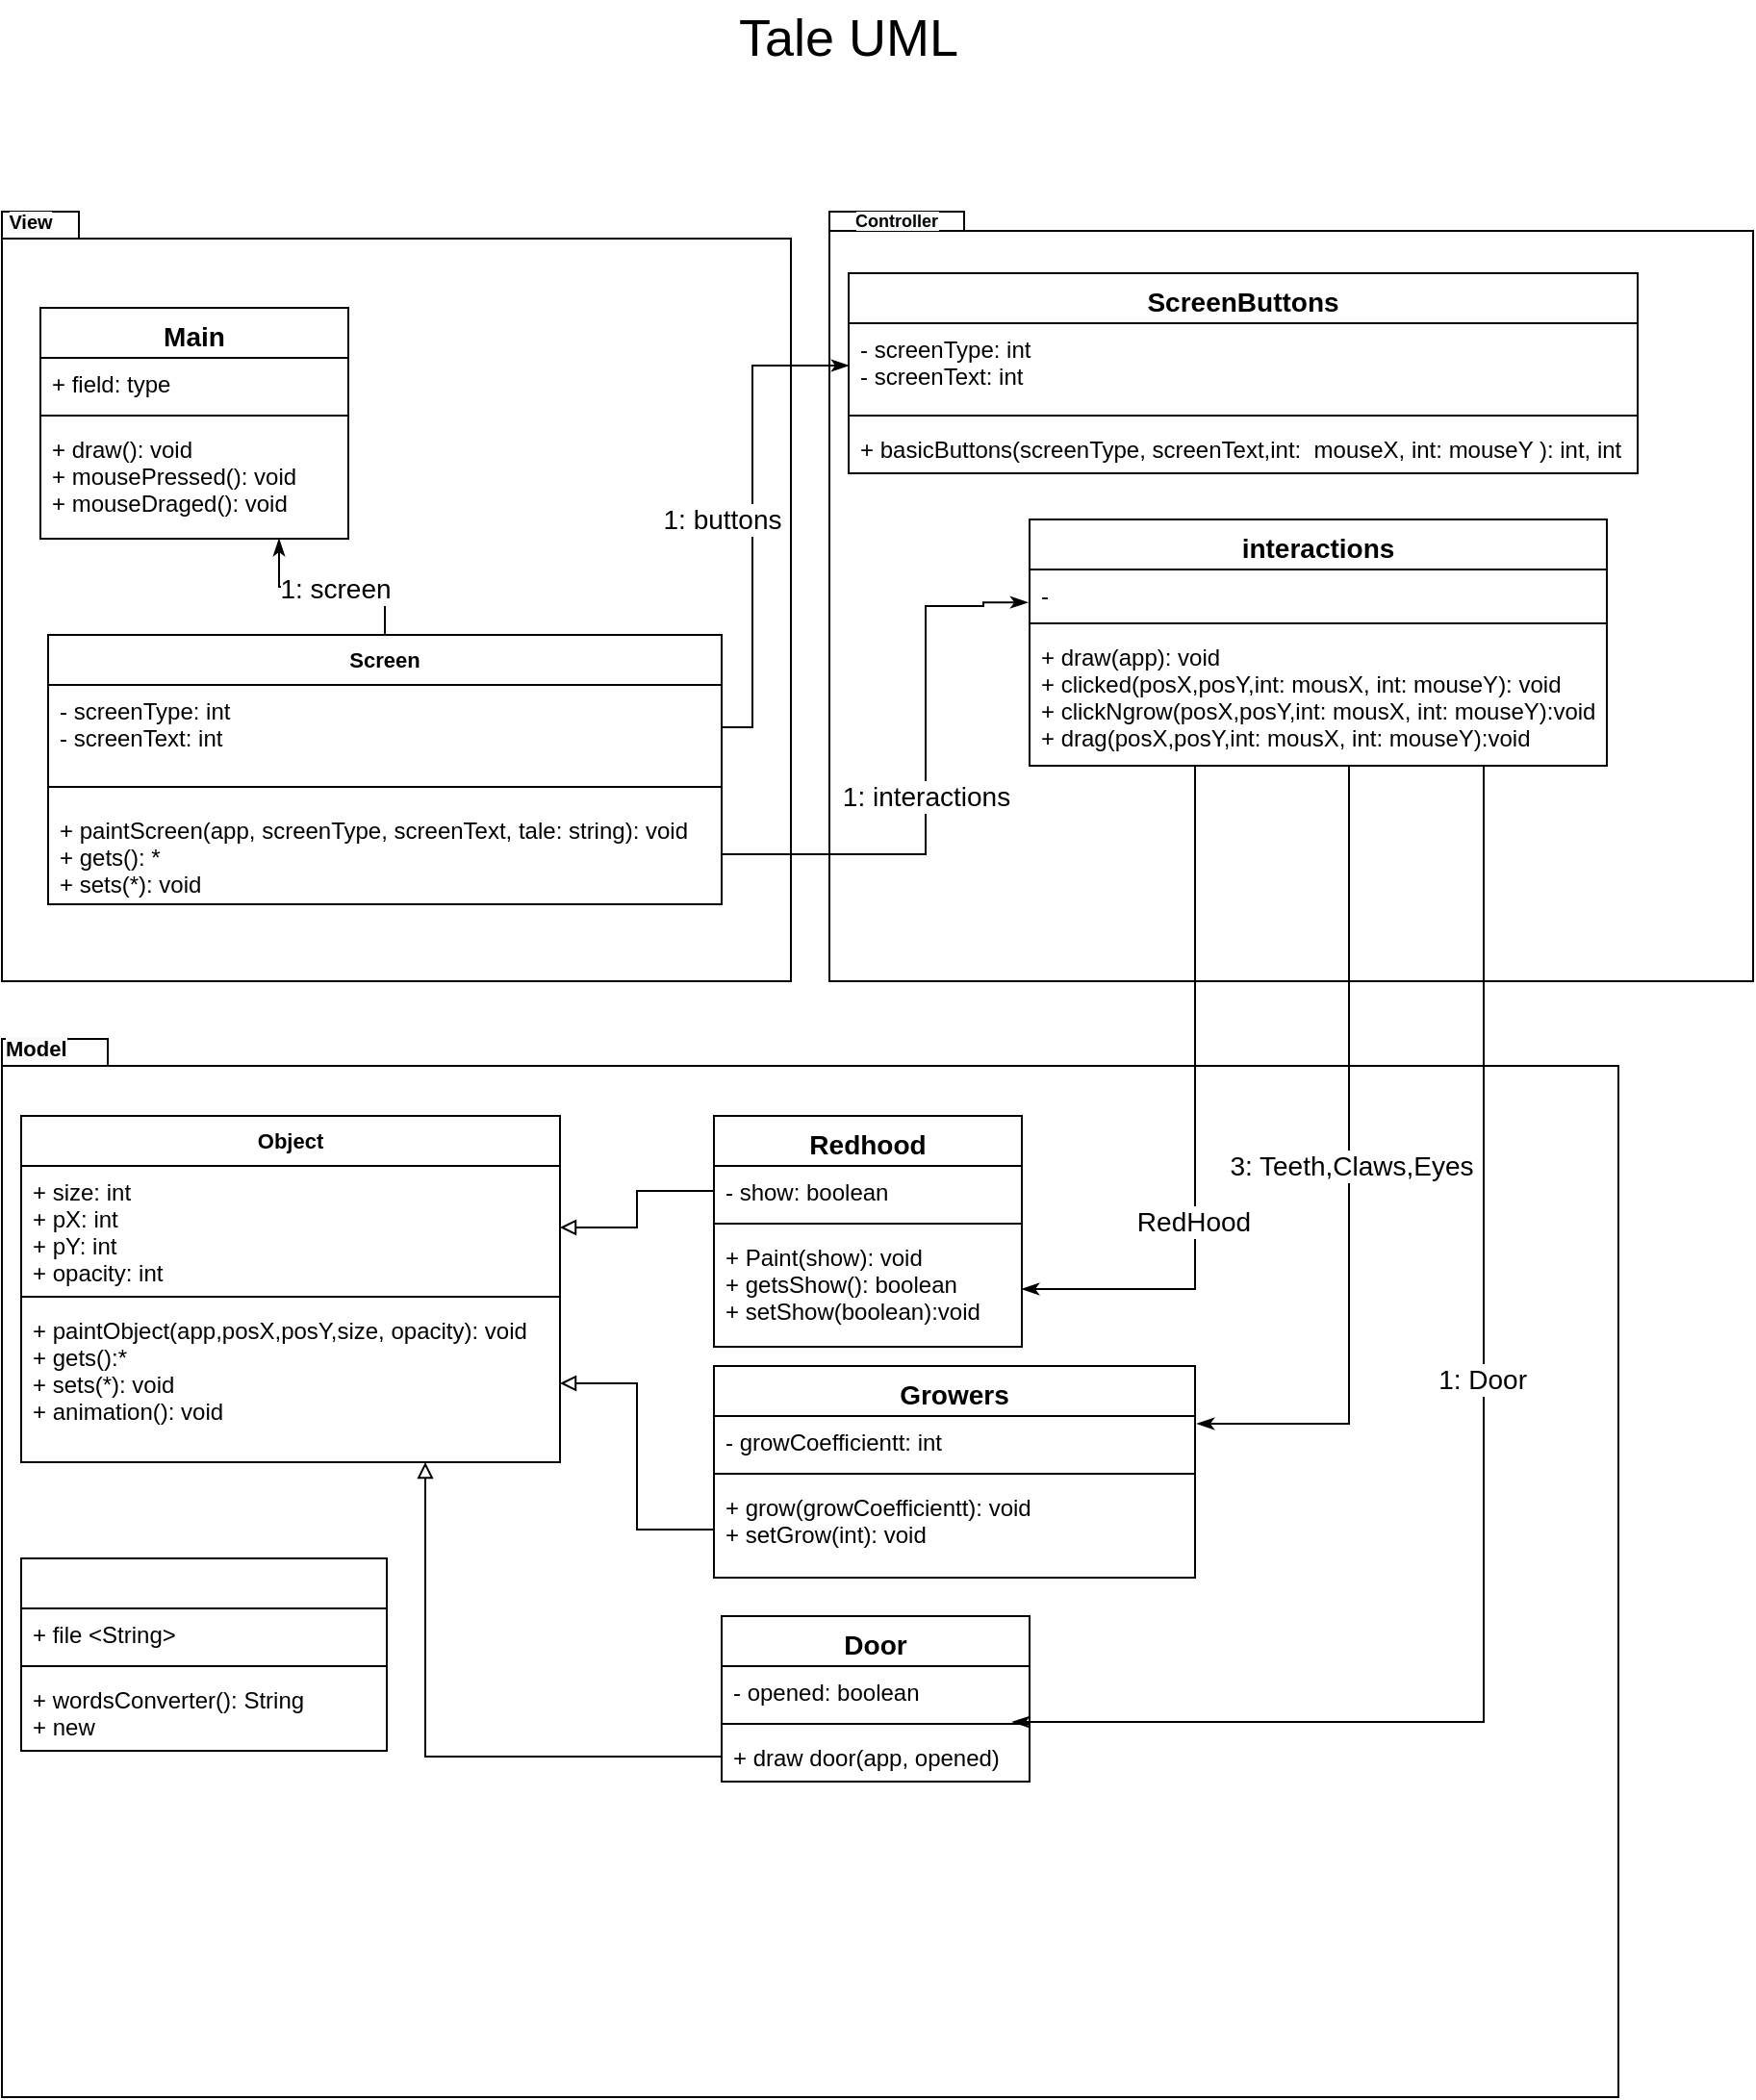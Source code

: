 <mxfile version="14.5.3" type="github">
  <diagram id="C5RBs43oDa-KdzZeNtuy" name="Page-1">
    <mxGraphModel dx="978" dy="1265" grid="1" gridSize="10" guides="1" tooltips="1" connect="1" arrows="1" fold="1" page="1" pageScale="1" pageWidth="827" pageHeight="1169" math="0" shadow="0">
      <root>
        <mxCell id="WIyWlLk6GJQsqaUBKTNV-0" />
        <mxCell id="WIyWlLk6GJQsqaUBKTNV-1" parent="WIyWlLk6GJQsqaUBKTNV-0" />
        <mxCell id="cpOc_2fqmFp_ZZnLeiUv-3" value="" style="shape=folder;fontStyle=1;spacingTop=10;tabWidth=40;tabHeight=14;tabPosition=left;html=1;" vertex="1" parent="WIyWlLk6GJQsqaUBKTNV-1">
          <mxGeometry x="40" y="170" width="410" height="400" as="geometry" />
        </mxCell>
        <mxCell id="cpOc_2fqmFp_ZZnLeiUv-4" value="&amp;nbsp;" style="shape=folder;fontStyle=1;spacingTop=10;tabWidth=40;tabHeight=14;tabPosition=left;html=1;" vertex="1" parent="WIyWlLk6GJQsqaUBKTNV-1">
          <mxGeometry x="40" y="600" width="840" height="550" as="geometry" />
        </mxCell>
        <mxCell id="cpOc_2fqmFp_ZZnLeiUv-5" value="&amp;nbsp;" style="shape=folder;fontStyle=1;spacingTop=10;tabWidth=70;tabHeight=10;tabPosition=left;html=1;" vertex="1" parent="WIyWlLk6GJQsqaUBKTNV-1">
          <mxGeometry x="470" y="170" width="480" height="400" as="geometry" />
        </mxCell>
        <mxCell id="cpOc_2fqmFp_ZZnLeiUv-11" value="&lt;span style=&quot;color: rgb(0 , 0 , 0) ; font-family: &amp;#34;helvetica&amp;#34; ; font-size: 10px ; font-style: normal ; font-weight: 700 ; letter-spacing: normal ; text-indent: 0px ; text-transform: none ; word-spacing: 0px ; background-color: rgb(248 , 249 , 250) ; display: inline ; float: none&quot;&gt;View&lt;/span&gt;" style="text;whiteSpace=wrap;html=1;align=center;verticalAlign=middle;fontSize=10;" vertex="1" parent="WIyWlLk6GJQsqaUBKTNV-1">
          <mxGeometry x="40" y="170" width="30" height="10" as="geometry" />
        </mxCell>
        <mxCell id="cpOc_2fqmFp_ZZnLeiUv-15" value="&lt;span style=&quot;color: rgb(0, 0, 0); font-family: helvetica; font-size: 9px; font-style: normal; font-weight: 700; letter-spacing: normal; text-indent: 0px; text-transform: none; word-spacing: 0px; background-color: rgb(248, 249, 250); display: inline; float: none;&quot;&gt;Controller&lt;/span&gt;" style="text;whiteSpace=wrap;html=1;align=center;verticalAlign=middle;fontSize=9;" vertex="1" parent="WIyWlLk6GJQsqaUBKTNV-1">
          <mxGeometry x="490" y="170" width="30" height="10" as="geometry" />
        </mxCell>
        <mxCell id="cpOc_2fqmFp_ZZnLeiUv-16" value="&lt;meta charset=&quot;utf-8&quot; style=&quot;font-size: 11px;&quot;&gt;&lt;span style=&quot;color: rgb(0, 0, 0); font-family: helvetica; font-size: 11px; font-style: normal; font-weight: 700; letter-spacing: normal; text-align: center; text-indent: 0px; text-transform: none; word-spacing: 0px; background-color: rgb(248, 249, 250); display: inline; float: none;&quot;&gt;Model&lt;/span&gt;" style="text;whiteSpace=wrap;html=1;fontSize=11;verticalAlign=middle;" vertex="1" parent="WIyWlLk6GJQsqaUBKTNV-1">
          <mxGeometry x="40" y="590" width="60" height="30" as="geometry" />
        </mxCell>
        <mxCell id="cpOc_2fqmFp_ZZnLeiUv-17" value="Object" style="swimlane;fontStyle=1;align=center;verticalAlign=top;childLayout=stackLayout;horizontal=1;startSize=26;horizontalStack=0;resizeParent=1;resizeParentMax=0;resizeLast=0;collapsible=1;marginBottom=0;fontSize=11;" vertex="1" parent="WIyWlLk6GJQsqaUBKTNV-1">
          <mxGeometry x="50" y="640" width="280" height="180" as="geometry" />
        </mxCell>
        <mxCell id="cpOc_2fqmFp_ZZnLeiUv-18" value="+ size: int&#xa;+ pX: int&#xa;+ pY: int&#xa;+ opacity: int" style="text;strokeColor=none;fillColor=none;align=left;verticalAlign=top;spacingLeft=4;spacingRight=4;overflow=hidden;rotatable=0;points=[[0,0.5],[1,0.5]];portConstraint=eastwest;" vertex="1" parent="cpOc_2fqmFp_ZZnLeiUv-17">
          <mxGeometry y="26" width="280" height="64" as="geometry" />
        </mxCell>
        <mxCell id="cpOc_2fqmFp_ZZnLeiUv-19" value="" style="line;strokeWidth=1;fillColor=none;align=left;verticalAlign=middle;spacingTop=-1;spacingLeft=3;spacingRight=3;rotatable=0;labelPosition=right;points=[];portConstraint=eastwest;" vertex="1" parent="cpOc_2fqmFp_ZZnLeiUv-17">
          <mxGeometry y="90" width="280" height="8" as="geometry" />
        </mxCell>
        <mxCell id="cpOc_2fqmFp_ZZnLeiUv-20" value="+ paintObject(app,posX,posY,size, opacity): void&#xa;+ gets():*&#xa;+ sets(*): void&#xa;+ animation(): void" style="text;strokeColor=none;fillColor=none;align=left;verticalAlign=top;spacingLeft=4;spacingRight=4;overflow=hidden;rotatable=0;points=[[0,0.5],[1,0.5]];portConstraint=eastwest;" vertex="1" parent="cpOc_2fqmFp_ZZnLeiUv-17">
          <mxGeometry y="98" width="280" height="82" as="geometry" />
        </mxCell>
        <mxCell id="cpOc_2fqmFp_ZZnLeiUv-79" style="edgeStyle=orthogonalEdgeStyle;rounded=0;orthogonalLoop=1;jettySize=auto;html=1;entryX=0.775;entryY=1;entryDx=0;entryDy=0;entryPerimeter=0;endArrow=classicThin;endFill=1;fontSize=14;" edge="1" parent="WIyWlLk6GJQsqaUBKTNV-1" source="cpOc_2fqmFp_ZZnLeiUv-21" target="cpOc_2fqmFp_ZZnLeiUv-60">
          <mxGeometry relative="1" as="geometry" />
        </mxCell>
        <mxCell id="cpOc_2fqmFp_ZZnLeiUv-80" value="1: screen" style="edgeLabel;html=1;align=center;verticalAlign=middle;resizable=0;points=[];fontSize=14;" vertex="1" connectable="0" parent="cpOc_2fqmFp_ZZnLeiUv-79">
          <mxGeometry x="-0.029" y="1" relative="1" as="geometry">
            <mxPoint as="offset" />
          </mxGeometry>
        </mxCell>
        <mxCell id="cpOc_2fqmFp_ZZnLeiUv-21" value="Screen" style="swimlane;fontStyle=1;align=center;verticalAlign=top;childLayout=stackLayout;horizontal=1;startSize=26;horizontalStack=0;resizeParent=1;resizeParentMax=0;resizeLast=0;collapsible=1;marginBottom=0;fontSize=11;" vertex="1" parent="WIyWlLk6GJQsqaUBKTNV-1">
          <mxGeometry x="64" y="390" width="350" height="140" as="geometry" />
        </mxCell>
        <mxCell id="cpOc_2fqmFp_ZZnLeiUv-22" value="- screenType: int&#xa;- screenText: int" style="text;strokeColor=none;fillColor=none;align=left;verticalAlign=top;spacingLeft=4;spacingRight=4;overflow=hidden;rotatable=0;points=[[0,0.5],[1,0.5]];portConstraint=eastwest;" vertex="1" parent="cpOc_2fqmFp_ZZnLeiUv-21">
          <mxGeometry y="26" width="350" height="44" as="geometry" />
        </mxCell>
        <mxCell id="cpOc_2fqmFp_ZZnLeiUv-23" value="" style="line;strokeWidth=1;fillColor=none;align=left;verticalAlign=middle;spacingTop=-1;spacingLeft=3;spacingRight=3;rotatable=0;labelPosition=right;points=[];portConstraint=eastwest;" vertex="1" parent="cpOc_2fqmFp_ZZnLeiUv-21">
          <mxGeometry y="70" width="350" height="18" as="geometry" />
        </mxCell>
        <mxCell id="cpOc_2fqmFp_ZZnLeiUv-24" value="+ paintScreen(app, screenType, screenText, tale: string): void&#xa;+ gets(): *&#xa;+ sets(*): void" style="text;strokeColor=none;fillColor=none;align=left;verticalAlign=top;spacingLeft=4;spacingRight=4;overflow=hidden;rotatable=0;points=[[0,0.5],[1,0.5]];portConstraint=eastwest;" vertex="1" parent="cpOc_2fqmFp_ZZnLeiUv-21">
          <mxGeometry y="88" width="350" height="52" as="geometry" />
        </mxCell>
        <mxCell id="cpOc_2fqmFp_ZZnLeiUv-26" value="Tale UML" style="text;html=1;strokeColor=none;fillColor=none;align=center;verticalAlign=middle;whiteSpace=wrap;rounded=0;fontSize=27;" vertex="1" parent="WIyWlLk6GJQsqaUBKTNV-1">
          <mxGeometry x="300" y="60" width="360" height="40" as="geometry" />
        </mxCell>
        <mxCell id="cpOc_2fqmFp_ZZnLeiUv-27" value="Redhood" style="swimlane;fontStyle=1;align=center;verticalAlign=top;childLayout=stackLayout;horizontal=1;startSize=26;horizontalStack=0;resizeParent=1;resizeParentMax=0;resizeLast=0;collapsible=1;marginBottom=0;fontSize=14;" vertex="1" parent="WIyWlLk6GJQsqaUBKTNV-1">
          <mxGeometry x="410" y="640" width="160" height="120" as="geometry" />
        </mxCell>
        <mxCell id="cpOc_2fqmFp_ZZnLeiUv-28" value="- show: boolean" style="text;strokeColor=none;fillColor=none;align=left;verticalAlign=top;spacingLeft=4;spacingRight=4;overflow=hidden;rotatable=0;points=[[0,0.5],[1,0.5]];portConstraint=eastwest;" vertex="1" parent="cpOc_2fqmFp_ZZnLeiUv-27">
          <mxGeometry y="26" width="160" height="26" as="geometry" />
        </mxCell>
        <mxCell id="cpOc_2fqmFp_ZZnLeiUv-29" value="" style="line;strokeWidth=1;fillColor=none;align=left;verticalAlign=middle;spacingTop=-1;spacingLeft=3;spacingRight=3;rotatable=0;labelPosition=right;points=[];portConstraint=eastwest;" vertex="1" parent="cpOc_2fqmFp_ZZnLeiUv-27">
          <mxGeometry y="52" width="160" height="8" as="geometry" />
        </mxCell>
        <mxCell id="cpOc_2fqmFp_ZZnLeiUv-30" value="+ Paint(show): void&#xa;+ getsShow(): boolean&#xa;+ setShow(boolean):void" style="text;strokeColor=none;fillColor=none;align=left;verticalAlign=top;spacingLeft=4;spacingRight=4;overflow=hidden;rotatable=0;points=[[0,0.5],[1,0.5]];portConstraint=eastwest;" vertex="1" parent="cpOc_2fqmFp_ZZnLeiUv-27">
          <mxGeometry y="60" width="160" height="60" as="geometry" />
        </mxCell>
        <mxCell id="cpOc_2fqmFp_ZZnLeiUv-32" style="edgeStyle=orthogonalEdgeStyle;rounded=0;orthogonalLoop=1;jettySize=auto;html=1;fontSize=14;endArrow=block;endFill=0;" edge="1" parent="WIyWlLk6GJQsqaUBKTNV-1" source="cpOc_2fqmFp_ZZnLeiUv-28" target="cpOc_2fqmFp_ZZnLeiUv-18">
          <mxGeometry relative="1" as="geometry" />
        </mxCell>
        <mxCell id="cpOc_2fqmFp_ZZnLeiUv-33" value="Growers" style="swimlane;fontStyle=1;align=center;verticalAlign=top;childLayout=stackLayout;horizontal=1;startSize=26;horizontalStack=0;resizeParent=1;resizeParentMax=0;resizeLast=0;collapsible=1;marginBottom=0;fontSize=14;" vertex="1" parent="WIyWlLk6GJQsqaUBKTNV-1">
          <mxGeometry x="410" y="770" width="250" height="110" as="geometry" />
        </mxCell>
        <mxCell id="cpOc_2fqmFp_ZZnLeiUv-34" value="- growCoefficientt: int" style="text;strokeColor=none;fillColor=none;align=left;verticalAlign=top;spacingLeft=4;spacingRight=4;overflow=hidden;rotatable=0;points=[[0,0.5],[1,0.5]];portConstraint=eastwest;" vertex="1" parent="cpOc_2fqmFp_ZZnLeiUv-33">
          <mxGeometry y="26" width="250" height="26" as="geometry" />
        </mxCell>
        <mxCell id="cpOc_2fqmFp_ZZnLeiUv-35" value="" style="line;strokeWidth=1;fillColor=none;align=left;verticalAlign=middle;spacingTop=-1;spacingLeft=3;spacingRight=3;rotatable=0;labelPosition=right;points=[];portConstraint=eastwest;" vertex="1" parent="cpOc_2fqmFp_ZZnLeiUv-33">
          <mxGeometry y="52" width="250" height="8" as="geometry" />
        </mxCell>
        <mxCell id="cpOc_2fqmFp_ZZnLeiUv-36" value="+ grow(growCoefficientt): void&#xa;+ setGrow(int): void" style="text;strokeColor=none;fillColor=none;align=left;verticalAlign=top;spacingLeft=4;spacingRight=4;overflow=hidden;rotatable=0;points=[[0,0.5],[1,0.5]];portConstraint=eastwest;" vertex="1" parent="cpOc_2fqmFp_ZZnLeiUv-33">
          <mxGeometry y="60" width="250" height="50" as="geometry" />
        </mxCell>
        <mxCell id="cpOc_2fqmFp_ZZnLeiUv-37" style="edgeStyle=orthogonalEdgeStyle;rounded=0;orthogonalLoop=1;jettySize=auto;html=1;endArrow=block;endFill=0;fontSize=14;" edge="1" parent="WIyWlLk6GJQsqaUBKTNV-1" source="cpOc_2fqmFp_ZZnLeiUv-36" target="cpOc_2fqmFp_ZZnLeiUv-20">
          <mxGeometry relative="1" as="geometry" />
        </mxCell>
        <mxCell id="cpOc_2fqmFp_ZZnLeiUv-51" value="Door" style="swimlane;fontStyle=1;align=center;verticalAlign=top;childLayout=stackLayout;horizontal=1;startSize=26;horizontalStack=0;resizeParent=1;resizeParentMax=0;resizeLast=0;collapsible=1;marginBottom=0;fontSize=14;" vertex="1" parent="WIyWlLk6GJQsqaUBKTNV-1">
          <mxGeometry x="414" y="900" width="160" height="86" as="geometry" />
        </mxCell>
        <mxCell id="cpOc_2fqmFp_ZZnLeiUv-52" value="- opened: boolean" style="text;strokeColor=none;fillColor=none;align=left;verticalAlign=top;spacingLeft=4;spacingRight=4;overflow=hidden;rotatable=0;points=[[0,0.5],[1,0.5]];portConstraint=eastwest;" vertex="1" parent="cpOc_2fqmFp_ZZnLeiUv-51">
          <mxGeometry y="26" width="160" height="26" as="geometry" />
        </mxCell>
        <mxCell id="cpOc_2fqmFp_ZZnLeiUv-53" value="" style="line;strokeWidth=1;fillColor=none;align=left;verticalAlign=middle;spacingTop=-1;spacingLeft=3;spacingRight=3;rotatable=0;labelPosition=right;points=[];portConstraint=eastwest;" vertex="1" parent="cpOc_2fqmFp_ZZnLeiUv-51">
          <mxGeometry y="52" width="160" height="8" as="geometry" />
        </mxCell>
        <mxCell id="cpOc_2fqmFp_ZZnLeiUv-54" value="+ draw door(app, opened)" style="text;strokeColor=none;fillColor=none;align=left;verticalAlign=top;spacingLeft=4;spacingRight=4;overflow=hidden;rotatable=0;points=[[0,0.5],[1,0.5]];portConstraint=eastwest;" vertex="1" parent="cpOc_2fqmFp_ZZnLeiUv-51">
          <mxGeometry y="60" width="160" height="26" as="geometry" />
        </mxCell>
        <mxCell id="cpOc_2fqmFp_ZZnLeiUv-56" style="edgeStyle=orthogonalEdgeStyle;rounded=0;orthogonalLoop=1;jettySize=auto;html=1;endArrow=block;endFill=0;fontSize=14;entryX=0.75;entryY=1;entryDx=0;entryDy=0;" edge="1" parent="WIyWlLk6GJQsqaUBKTNV-1" source="cpOc_2fqmFp_ZZnLeiUv-54" target="cpOc_2fqmFp_ZZnLeiUv-17">
          <mxGeometry relative="1" as="geometry">
            <mxPoint x="231" y="822" as="targetPoint" />
          </mxGeometry>
        </mxCell>
        <mxCell id="cpOc_2fqmFp_ZZnLeiUv-57" value="Main" style="swimlane;fontStyle=1;align=center;verticalAlign=top;childLayout=stackLayout;horizontal=1;startSize=26;horizontalStack=0;resizeParent=1;resizeParentMax=0;resizeLast=0;collapsible=1;marginBottom=0;fontSize=14;" vertex="1" parent="WIyWlLk6GJQsqaUBKTNV-1">
          <mxGeometry x="60" y="220" width="160" height="120" as="geometry" />
        </mxCell>
        <mxCell id="cpOc_2fqmFp_ZZnLeiUv-58" value="+ field: type" style="text;strokeColor=none;fillColor=none;align=left;verticalAlign=top;spacingLeft=4;spacingRight=4;overflow=hidden;rotatable=0;points=[[0,0.5],[1,0.5]];portConstraint=eastwest;" vertex="1" parent="cpOc_2fqmFp_ZZnLeiUv-57">
          <mxGeometry y="26" width="160" height="26" as="geometry" />
        </mxCell>
        <mxCell id="cpOc_2fqmFp_ZZnLeiUv-59" value="" style="line;strokeWidth=1;fillColor=none;align=left;verticalAlign=middle;spacingTop=-1;spacingLeft=3;spacingRight=3;rotatable=0;labelPosition=right;points=[];portConstraint=eastwest;" vertex="1" parent="cpOc_2fqmFp_ZZnLeiUv-57">
          <mxGeometry y="52" width="160" height="8" as="geometry" />
        </mxCell>
        <mxCell id="cpOc_2fqmFp_ZZnLeiUv-60" value="+ draw(): void&#xa;+ mousePressed(): void&#xa;+ mouseDraged(): void" style="text;strokeColor=none;fillColor=none;align=left;verticalAlign=top;spacingLeft=4;spacingRight=4;overflow=hidden;rotatable=0;points=[[0,0.5],[1,0.5]];portConstraint=eastwest;" vertex="1" parent="cpOc_2fqmFp_ZZnLeiUv-57">
          <mxGeometry y="60" width="160" height="60" as="geometry" />
        </mxCell>
        <mxCell id="cpOc_2fqmFp_ZZnLeiUv-61" value="ScreenButtons" style="swimlane;fontStyle=1;align=center;verticalAlign=top;childLayout=stackLayout;horizontal=1;startSize=26;horizontalStack=0;resizeParent=1;resizeParentMax=0;resizeLast=0;collapsible=1;marginBottom=0;fontSize=14;" vertex="1" parent="WIyWlLk6GJQsqaUBKTNV-1">
          <mxGeometry x="480" y="202" width="410" height="104" as="geometry" />
        </mxCell>
        <mxCell id="cpOc_2fqmFp_ZZnLeiUv-62" value="- screenType: int &#xa;- screenText: int" style="text;strokeColor=none;fillColor=none;align=left;verticalAlign=top;spacingLeft=4;spacingRight=4;overflow=hidden;rotatable=0;points=[[0,0.5],[1,0.5]];portConstraint=eastwest;" vertex="1" parent="cpOc_2fqmFp_ZZnLeiUv-61">
          <mxGeometry y="26" width="410" height="44" as="geometry" />
        </mxCell>
        <mxCell id="cpOc_2fqmFp_ZZnLeiUv-63" value="" style="line;strokeWidth=1;fillColor=none;align=left;verticalAlign=middle;spacingTop=-1;spacingLeft=3;spacingRight=3;rotatable=0;labelPosition=right;points=[];portConstraint=eastwest;" vertex="1" parent="cpOc_2fqmFp_ZZnLeiUv-61">
          <mxGeometry y="70" width="410" height="8" as="geometry" />
        </mxCell>
        <mxCell id="cpOc_2fqmFp_ZZnLeiUv-64" value="+ basicButtons(screenType, screenText,int:  mouseX, int: mouseY ): int, int " style="text;strokeColor=none;fillColor=none;align=left;verticalAlign=top;spacingLeft=4;spacingRight=4;overflow=hidden;rotatable=0;points=[[0,0.5],[1,0.5]];portConstraint=eastwest;" vertex="1" parent="cpOc_2fqmFp_ZZnLeiUv-61">
          <mxGeometry y="78" width="410" height="26" as="geometry" />
        </mxCell>
        <mxCell id="cpOc_2fqmFp_ZZnLeiUv-65" value=" " style="swimlane;fontStyle=1;align=center;verticalAlign=top;childLayout=stackLayout;horizontal=1;startSize=26;horizontalStack=0;resizeParent=1;resizeParentMax=0;resizeLast=0;collapsible=1;marginBottom=0;fontSize=14;" vertex="1" parent="WIyWlLk6GJQsqaUBKTNV-1">
          <mxGeometry x="50" y="870" width="190" height="100" as="geometry" />
        </mxCell>
        <mxCell id="cpOc_2fqmFp_ZZnLeiUv-66" value="+ file &lt;String&gt;" style="text;strokeColor=none;fillColor=none;align=left;verticalAlign=top;spacingLeft=4;spacingRight=4;overflow=hidden;rotatable=0;points=[[0,0.5],[1,0.5]];portConstraint=eastwest;" vertex="1" parent="cpOc_2fqmFp_ZZnLeiUv-65">
          <mxGeometry y="26" width="190" height="26" as="geometry" />
        </mxCell>
        <mxCell id="cpOc_2fqmFp_ZZnLeiUv-67" value="" style="line;strokeWidth=1;fillColor=none;align=left;verticalAlign=middle;spacingTop=-1;spacingLeft=3;spacingRight=3;rotatable=0;labelPosition=right;points=[];portConstraint=eastwest;" vertex="1" parent="cpOc_2fqmFp_ZZnLeiUv-65">
          <mxGeometry y="52" width="190" height="8" as="geometry" />
        </mxCell>
        <mxCell id="cpOc_2fqmFp_ZZnLeiUv-68" value="+ wordsConverter(): String&#xa;+ new " style="text;strokeColor=none;fillColor=none;align=left;verticalAlign=top;spacingLeft=4;spacingRight=4;overflow=hidden;rotatable=0;points=[[0,0.5],[1,0.5]];portConstraint=eastwest;" vertex="1" parent="cpOc_2fqmFp_ZZnLeiUv-65">
          <mxGeometry y="60" width="190" height="40" as="geometry" />
        </mxCell>
        <mxCell id="cpOc_2fqmFp_ZZnLeiUv-70" value="1: buttons" style="edgeStyle=orthogonalEdgeStyle;rounded=0;orthogonalLoop=1;jettySize=auto;html=1;endArrow=classicThin;endFill=1;fontSize=14;" edge="1" parent="WIyWlLk6GJQsqaUBKTNV-1" source="cpOc_2fqmFp_ZZnLeiUv-22" target="cpOc_2fqmFp_ZZnLeiUv-62">
          <mxGeometry x="-0.024" y="16" relative="1" as="geometry">
            <Array as="points">
              <mxPoint x="430" y="438" />
              <mxPoint x="430" y="250" />
            </Array>
            <mxPoint as="offset" />
          </mxGeometry>
        </mxCell>
        <mxCell id="cpOc_2fqmFp_ZZnLeiUv-76" style="edgeStyle=orthogonalEdgeStyle;rounded=0;orthogonalLoop=1;jettySize=auto;html=1;endArrow=classicThin;endFill=1;fontSize=14;" edge="1" parent="WIyWlLk6GJQsqaUBKTNV-1" source="cpOc_2fqmFp_ZZnLeiUv-71" target="cpOc_2fqmFp_ZZnLeiUv-30">
          <mxGeometry relative="1" as="geometry">
            <Array as="points">
              <mxPoint x="660" y="730" />
            </Array>
          </mxGeometry>
        </mxCell>
        <mxCell id="cpOc_2fqmFp_ZZnLeiUv-94" value="RedHood" style="edgeLabel;html=1;align=center;verticalAlign=middle;resizable=0;points=[];fontSize=14;" vertex="1" connectable="0" parent="cpOc_2fqmFp_ZZnLeiUv-76">
          <mxGeometry x="0.31" y="-1" relative="1" as="geometry">
            <mxPoint as="offset" />
          </mxGeometry>
        </mxCell>
        <mxCell id="cpOc_2fqmFp_ZZnLeiUv-78" style="edgeStyle=orthogonalEdgeStyle;rounded=0;orthogonalLoop=1;jettySize=auto;html=1;endArrow=classicThin;endFill=1;fontSize=14;" edge="1" parent="WIyWlLk6GJQsqaUBKTNV-1" source="cpOc_2fqmFp_ZZnLeiUv-71">
          <mxGeometry relative="1" as="geometry">
            <mxPoint x="661" y="800" as="targetPoint" />
            <Array as="points">
              <mxPoint x="740" y="800" />
            </Array>
          </mxGeometry>
        </mxCell>
        <mxCell id="cpOc_2fqmFp_ZZnLeiUv-92" value="3: Teeth,Claws,Eyes" style="edgeLabel;html=1;align=center;verticalAlign=middle;resizable=0;points=[];fontSize=14;" vertex="1" connectable="0" parent="cpOc_2fqmFp_ZZnLeiUv-78">
          <mxGeometry x="-0.314" y="1" relative="1" as="geometry">
            <mxPoint y="63.71" as="offset" />
          </mxGeometry>
        </mxCell>
        <mxCell id="cpOc_2fqmFp_ZZnLeiUv-81" style="edgeStyle=orthogonalEdgeStyle;rounded=0;orthogonalLoop=1;jettySize=auto;html=1;entryX=0.944;entryY=-0.192;entryDx=0;entryDy=0;entryPerimeter=0;endArrow=classicThin;endFill=1;fontSize=14;" edge="1" parent="WIyWlLk6GJQsqaUBKTNV-1" source="cpOc_2fqmFp_ZZnLeiUv-71" target="cpOc_2fqmFp_ZZnLeiUv-54">
          <mxGeometry relative="1" as="geometry">
            <Array as="points">
              <mxPoint x="810" y="955" />
            </Array>
          </mxGeometry>
        </mxCell>
        <mxCell id="cpOc_2fqmFp_ZZnLeiUv-93" value="1: Door&amp;nbsp;" style="edgeLabel;html=1;align=center;verticalAlign=middle;resizable=0;points=[];fontSize=14;" vertex="1" connectable="0" parent="cpOc_2fqmFp_ZZnLeiUv-81">
          <mxGeometry x="-0.141" y="1" relative="1" as="geometry">
            <mxPoint as="offset" />
          </mxGeometry>
        </mxCell>
        <mxCell id="cpOc_2fqmFp_ZZnLeiUv-71" value="interactions" style="swimlane;fontStyle=1;align=center;verticalAlign=top;childLayout=stackLayout;horizontal=1;startSize=26;horizontalStack=0;resizeParent=1;resizeParentMax=0;resizeLast=0;collapsible=1;marginBottom=0;fontSize=14;" vertex="1" parent="WIyWlLk6GJQsqaUBKTNV-1">
          <mxGeometry x="574" y="330" width="300" height="128" as="geometry" />
        </mxCell>
        <mxCell id="cpOc_2fqmFp_ZZnLeiUv-72" value="- " style="text;strokeColor=none;fillColor=none;align=left;verticalAlign=top;spacingLeft=4;spacingRight=4;overflow=hidden;rotatable=0;points=[[0,0.5],[1,0.5]];portConstraint=eastwest;" vertex="1" parent="cpOc_2fqmFp_ZZnLeiUv-71">
          <mxGeometry y="26" width="300" height="24" as="geometry" />
        </mxCell>
        <mxCell id="cpOc_2fqmFp_ZZnLeiUv-73" value="" style="line;strokeWidth=1;fillColor=none;align=left;verticalAlign=middle;spacingTop=-1;spacingLeft=3;spacingRight=3;rotatable=0;labelPosition=right;points=[];portConstraint=eastwest;" vertex="1" parent="cpOc_2fqmFp_ZZnLeiUv-71">
          <mxGeometry y="50" width="300" height="8" as="geometry" />
        </mxCell>
        <mxCell id="cpOc_2fqmFp_ZZnLeiUv-74" value="+ draw(app): void&#xa;+ clicked(posX,posY,int: mousX, int: mouseY): void&#xa;+ clickNgrow(posX,posY,int: mousX, int: mouseY):void&#xa;+ drag(posX,posY,int: mousX, int: mouseY):void" style="text;strokeColor=none;fillColor=none;align=left;verticalAlign=top;spacingLeft=4;spacingRight=4;overflow=hidden;rotatable=0;points=[[0,0.5],[1,0.5]];portConstraint=eastwest;" vertex="1" parent="cpOc_2fqmFp_ZZnLeiUv-71">
          <mxGeometry y="58" width="300" height="70" as="geometry" />
        </mxCell>
        <mxCell id="cpOc_2fqmFp_ZZnLeiUv-75" value="1: interactions" style="edgeStyle=orthogonalEdgeStyle;rounded=0;orthogonalLoop=1;jettySize=auto;html=1;endArrow=classicThin;endFill=1;fontSize=14;entryX=-0.003;entryY=0.714;entryDx=0;entryDy=0;entryPerimeter=0;" edge="1" parent="WIyWlLk6GJQsqaUBKTNV-1" source="cpOc_2fqmFp_ZZnLeiUv-24" target="cpOc_2fqmFp_ZZnLeiUv-72">
          <mxGeometry x="-0.06" relative="1" as="geometry">
            <Array as="points">
              <mxPoint x="520" y="504" />
              <mxPoint x="520" y="375" />
              <mxPoint x="550" y="375" />
              <mxPoint x="550" y="373" />
            </Array>
            <mxPoint as="offset" />
          </mxGeometry>
        </mxCell>
      </root>
    </mxGraphModel>
  </diagram>
</mxfile>
